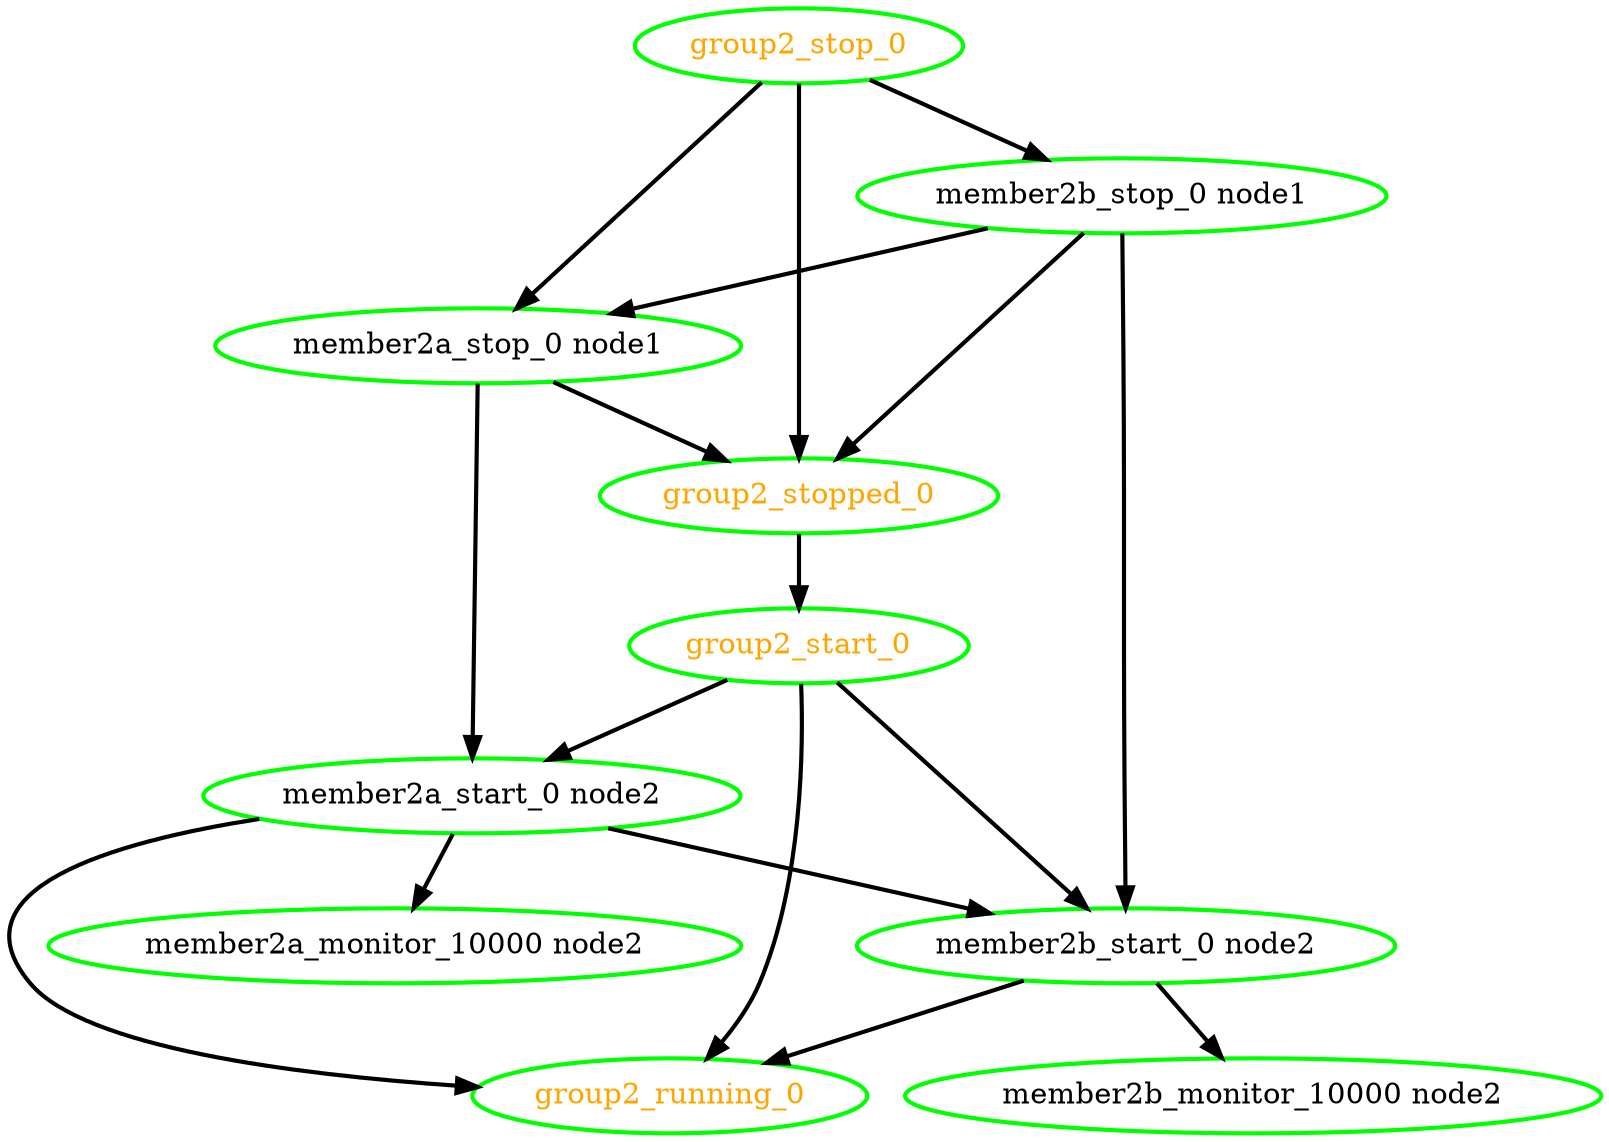  digraph "g" {
"group2_running_0" [ style=bold color="green" fontcolor="orange"]
"group2_start_0" -> "group2_running_0" [ style = bold]
"group2_start_0" -> "member2a_start_0 node2" [ style = bold]
"group2_start_0" -> "member2b_start_0 node2" [ style = bold]
"group2_start_0" [ style=bold color="green" fontcolor="orange"]
"group2_stop_0" -> "group2_stopped_0" [ style = bold]
"group2_stop_0" -> "member2a_stop_0 node1" [ style = bold]
"group2_stop_0" -> "member2b_stop_0 node1" [ style = bold]
"group2_stop_0" [ style=bold color="green" fontcolor="orange"]
"group2_stopped_0" -> "group2_start_0" [ style = bold]
"group2_stopped_0" [ style=bold color="green" fontcolor="orange"]
"member2a_monitor_10000 node2" [ style=bold color="green" fontcolor="black"]
"member2a_start_0 node2" -> "group2_running_0" [ style = bold]
"member2a_start_0 node2" -> "member2a_monitor_10000 node2" [ style = bold]
"member2a_start_0 node2" -> "member2b_start_0 node2" [ style = bold]
"member2a_start_0 node2" [ style=bold color="green" fontcolor="black"]
"member2a_stop_0 node1" -> "group2_stopped_0" [ style = bold]
"member2a_stop_0 node1" -> "member2a_start_0 node2" [ style = bold]
"member2a_stop_0 node1" [ style=bold color="green" fontcolor="black"]
"member2b_monitor_10000 node2" [ style=bold color="green" fontcolor="black"]
"member2b_start_0 node2" -> "group2_running_0" [ style = bold]
"member2b_start_0 node2" -> "member2b_monitor_10000 node2" [ style = bold]
"member2b_start_0 node2" [ style=bold color="green" fontcolor="black"]
"member2b_stop_0 node1" -> "group2_stopped_0" [ style = bold]
"member2b_stop_0 node1" -> "member2a_stop_0 node1" [ style = bold]
"member2b_stop_0 node1" -> "member2b_start_0 node2" [ style = bold]
"member2b_stop_0 node1" [ style=bold color="green" fontcolor="black"]
}
